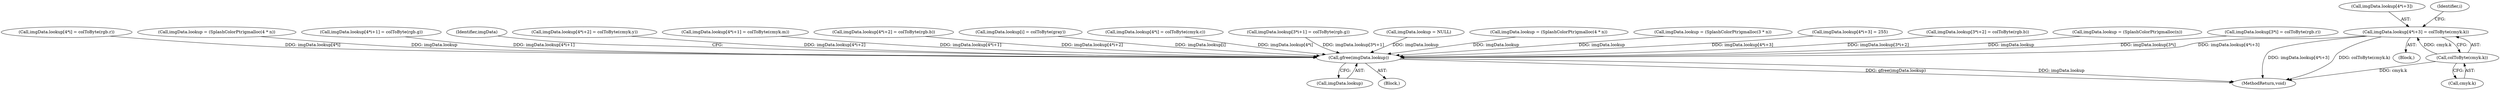 digraph "0_poppler_7b2d314a61fd0e12f47c62996cb49ec0d1ba747a_11@array" {
"1000655" [label="(Call,imgData.lookup[4*i+3] = colToByte(cmyk.k))"];
"1000665" [label="(Call,colToByte(cmyk.k))"];
"1000695" [label="(Call,gfree(imgData.lookup))"];
"1000532" [label="(Call,imgData.lookup[4*i] = colToByte(rgb.r))"];
"1000696" [label="(Call,imgData.lookup)"];
"1000703" [label="(MethodReturn,void)"];
"1000585" [label="(Call,imgData.lookup = (SplashColorPtr)gmalloc(4 * n))"];
"1000544" [label="(Call,imgData.lookup[4*i+1] = colToByte(rgb.g))"];
"1000700" [label="(Identifier,imgData)"];
"1000641" [label="(Call,imgData.lookup[4*i+2] = colToByte(cmyk.y))"];
"1000627" [label="(Call,imgData.lookup[4*i+1] = colToByte(cmyk.m))"];
"1000558" [label="(Call,imgData.lookup[4*i+2] = colToByte(rgb.b))"];
"1000695" [label="(Call,gfree(imgData.lookup))"];
"1000604" [label="(Block,)"];
"1000419" [label="(Call,imgData.lookup[i] = colToByte(gray))"];
"1000615" [label="(Call,imgData.lookup[4*i] = colToByte(cmyk.c))"];
"1000472" [label="(Call,imgData.lookup[3*i+1] = colToByte(rgb.g))"];
"1000666" [label="(Call,cmyk.k)"];
"1000176" [label="(Block,)"];
"1000371" [label="(Call,imgData.lookup = NULL)"];
"1000502" [label="(Call,imgData.lookup = (SplashColorPtr)gmalloc(4 * n))"];
"1000656" [label="(Call,imgData.lookup[4*i+3])"];
"1000430" [label="(Call,imgData.lookup = (SplashColorPtr)gmalloc(3 * n))"];
"1000665" [label="(Call,colToByte(cmyk.k))"];
"1000572" [label="(Call,imgData.lookup[4*i+3] = 255)"];
"1000486" [label="(Call,imgData.lookup[3*i+2] = colToByte(rgb.b))"];
"1000655" [label="(Call,imgData.lookup[4*i+3] = colToByte(cmyk.k))"];
"1000391" [label="(Call,imgData.lookup = (SplashColorPtr)gmalloc(n))"];
"1000460" [label="(Call,imgData.lookup[3*i] = colToByte(rgb.r))"];
"1000603" [label="(Identifier,i)"];
"1000655" -> "1000604"  [label="AST: "];
"1000655" -> "1000665"  [label="CFG: "];
"1000656" -> "1000655"  [label="AST: "];
"1000665" -> "1000655"  [label="AST: "];
"1000603" -> "1000655"  [label="CFG: "];
"1000655" -> "1000703"  [label="DDG: imgData.lookup[4*i+3]"];
"1000655" -> "1000703"  [label="DDG: colToByte(cmyk.k)"];
"1000665" -> "1000655"  [label="DDG: cmyk.k"];
"1000655" -> "1000695"  [label="DDG: imgData.lookup[4*i+3]"];
"1000665" -> "1000666"  [label="CFG: "];
"1000666" -> "1000665"  [label="AST: "];
"1000665" -> "1000703"  [label="DDG: cmyk.k"];
"1000695" -> "1000176"  [label="AST: "];
"1000695" -> "1000696"  [label="CFG: "];
"1000696" -> "1000695"  [label="AST: "];
"1000700" -> "1000695"  [label="CFG: "];
"1000695" -> "1000703"  [label="DDG: gfree(imgData.lookup)"];
"1000695" -> "1000703"  [label="DDG: imgData.lookup"];
"1000532" -> "1000695"  [label="DDG: imgData.lookup[4*i]"];
"1000460" -> "1000695"  [label="DDG: imgData.lookup[3*i]"];
"1000391" -> "1000695"  [label="DDG: imgData.lookup"];
"1000502" -> "1000695"  [label="DDG: imgData.lookup"];
"1000615" -> "1000695"  [label="DDG: imgData.lookup[4*i]"];
"1000585" -> "1000695"  [label="DDG: imgData.lookup"];
"1000558" -> "1000695"  [label="DDG: imgData.lookup[4*i+2]"];
"1000430" -> "1000695"  [label="DDG: imgData.lookup"];
"1000472" -> "1000695"  [label="DDG: imgData.lookup[3*i+1]"];
"1000544" -> "1000695"  [label="DDG: imgData.lookup[4*i+1]"];
"1000371" -> "1000695"  [label="DDG: imgData.lookup"];
"1000486" -> "1000695"  [label="DDG: imgData.lookup[3*i+2]"];
"1000419" -> "1000695"  [label="DDG: imgData.lookup[i]"];
"1000627" -> "1000695"  [label="DDG: imgData.lookup[4*i+1]"];
"1000572" -> "1000695"  [label="DDG: imgData.lookup[4*i+3]"];
"1000641" -> "1000695"  [label="DDG: imgData.lookup[4*i+2]"];
}
